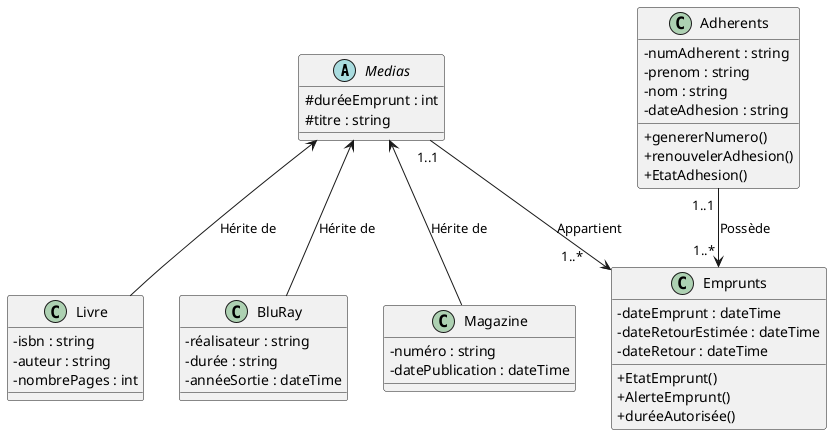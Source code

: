 @startuml

skinparam classAttributeIconSize 0

abstract class Medias{
    #duréeEmprunt : int
    #titre : string
}

class Livre{
    -isbn : string
    -auteur : string
    -nombrePages : int
}

class BluRay{
    -réalisateur : string
    -durée : string
    -annéeSortie : dateTime
}

class Magazine{
    -numéro : string
    -datePublication : dateTime
}

class Adherents{
    -numAdherent : string
    -prenom : string
    -nom : string
    -dateAdhesion : string
    +genererNumero()
    +renouvelerAdhesion()
    +EtatAdhesion()
}

class Emprunts{
    -dateEmprunt : dateTime
    -dateRetourEstimée : dateTime
    -dateRetour : dateTime
    +EtatEmprunt()
    +AlerteEmprunt()
    +duréeAutorisée()
}

Medias <-- Livre : "Hérite de"
Medias <-- BluRay : "Hérite de"
Medias <-- Magazine : "Hérite de"
Medias "1..1"--> "1..*      " Emprunts : "Appartient"
Adherents "1..1 " --> "1..* " Emprunts : "Possède"

@enduml